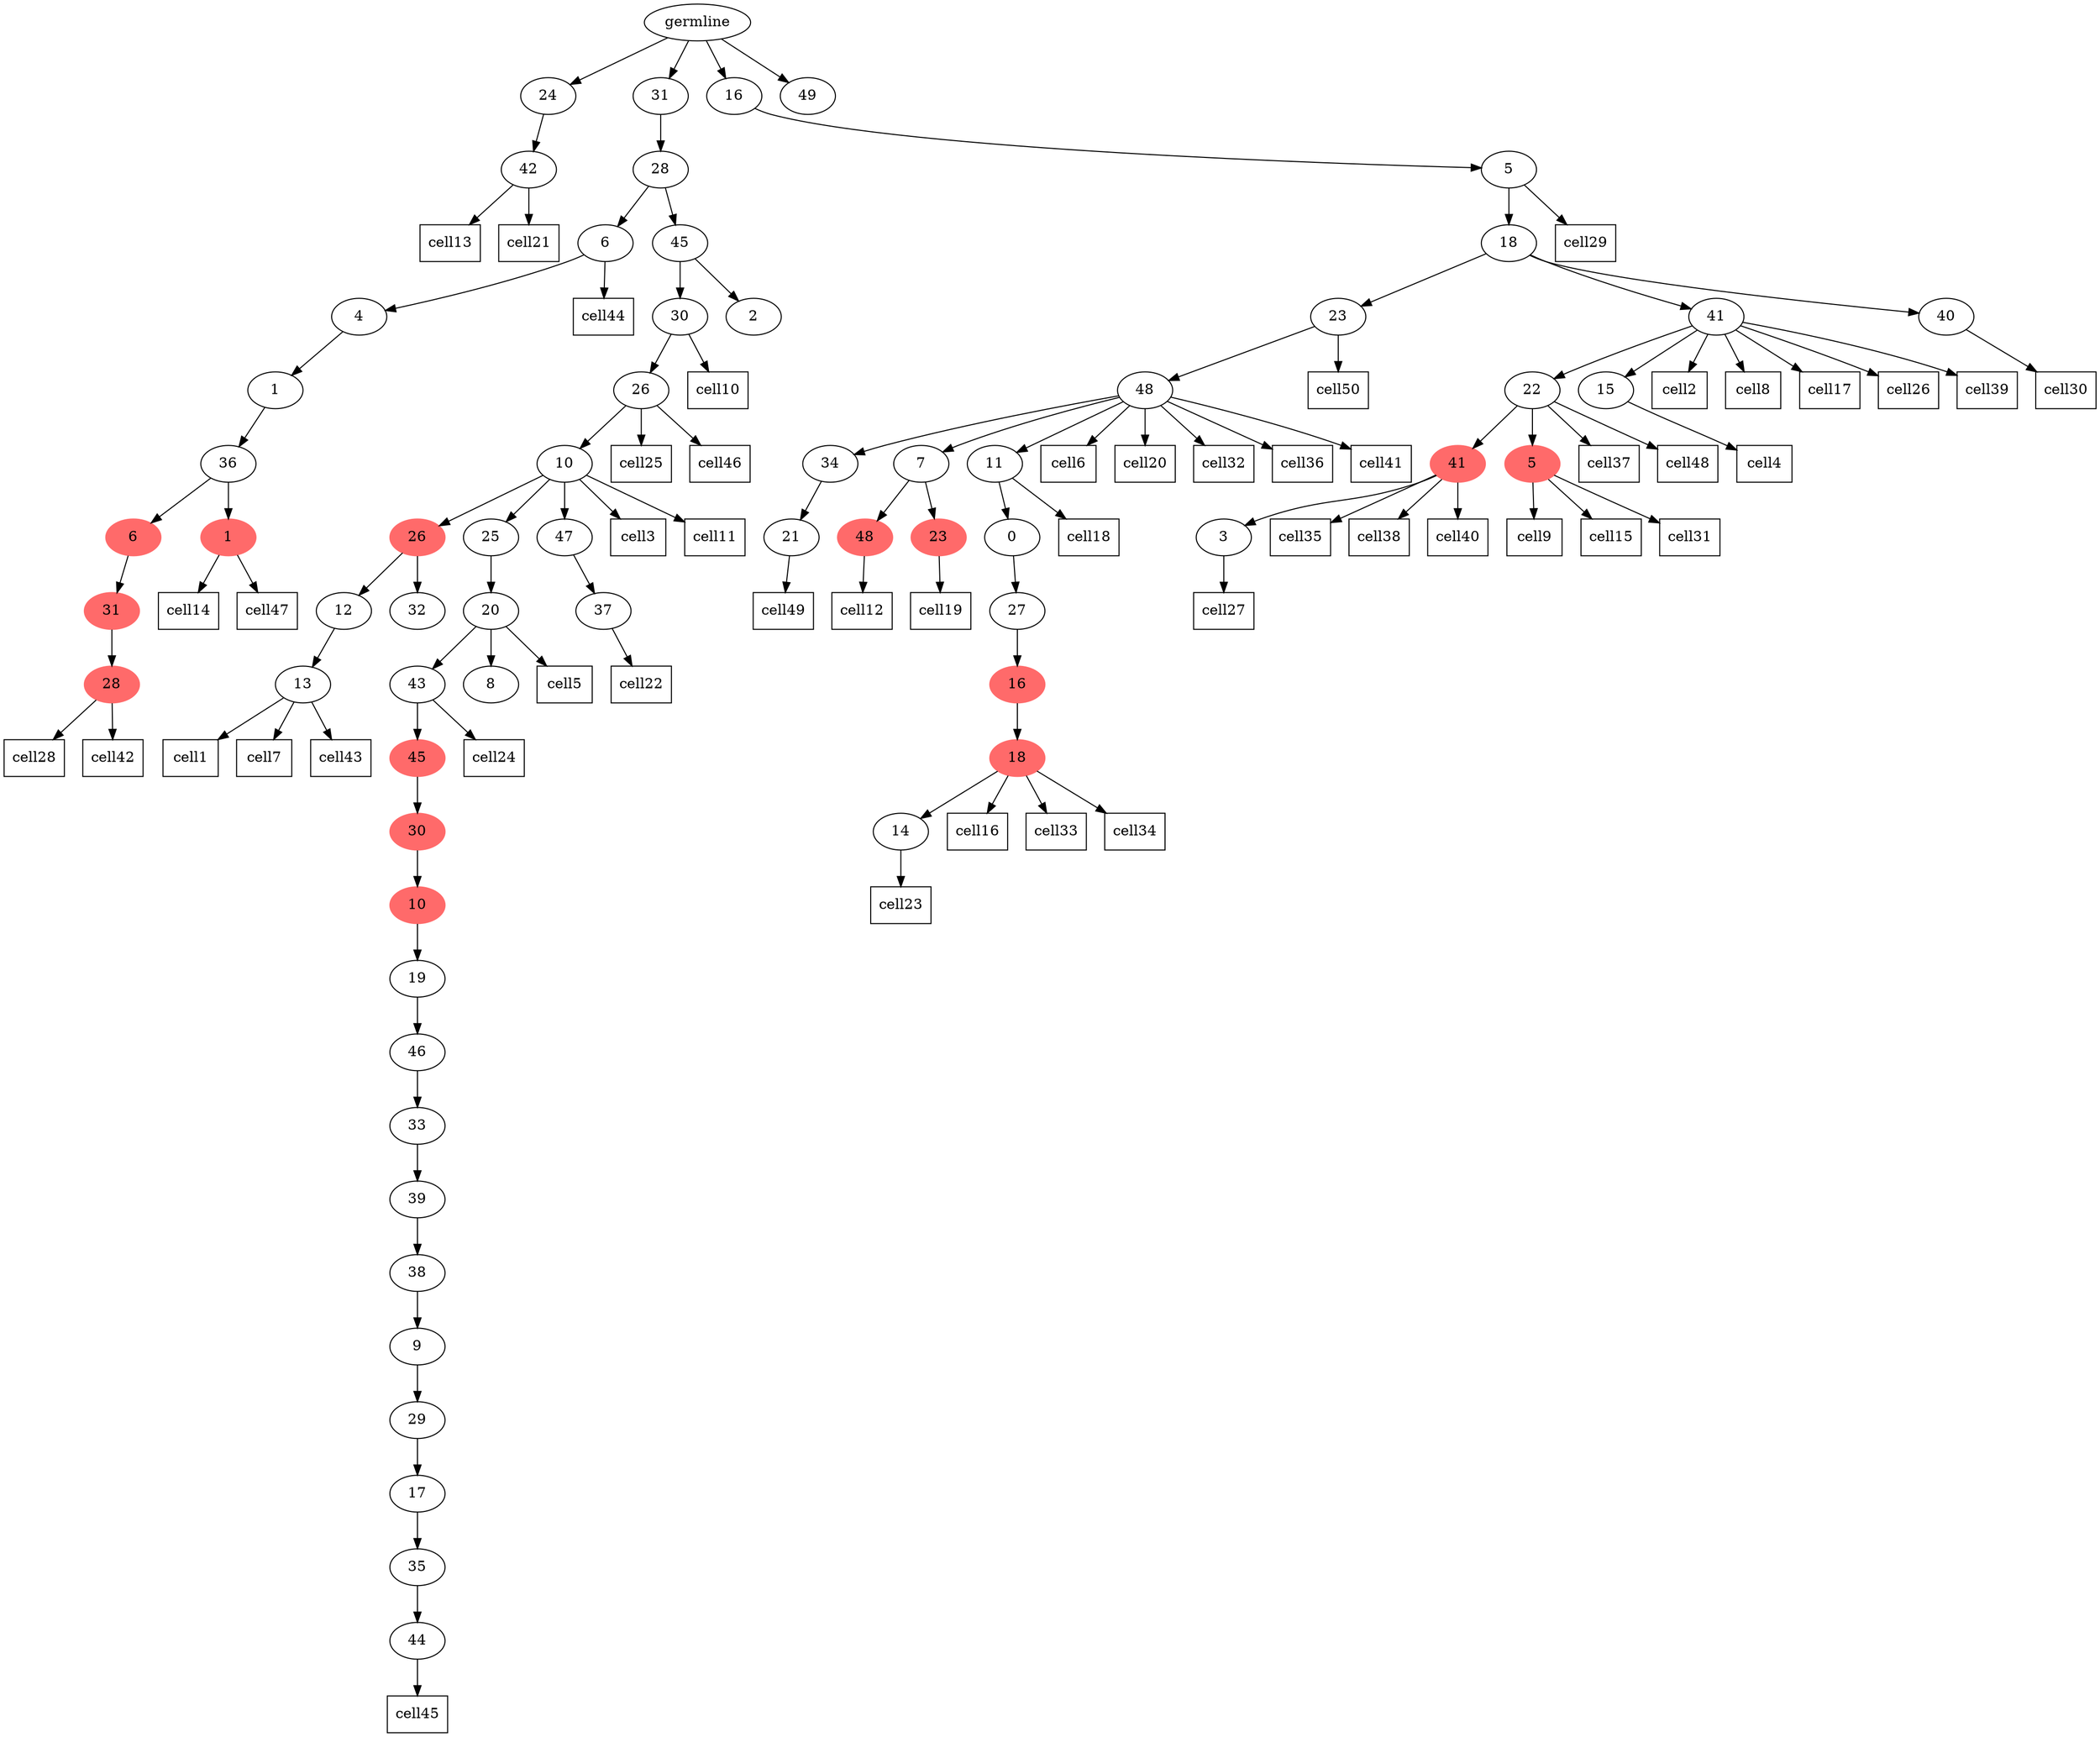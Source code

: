 digraph g {
	"62" -> "63";
	"63" [label="42"];
	"60" -> "61";
	"61" [color=indianred1, style=filled, label="28"];
	"59" -> "60";
	"60" [color=indianred1, style=filled, label="31"];
	"57" -> "58";
	"58" [color=indianred1, style=filled, label="1"];
	"57" -> "59";
	"59" [color=indianred1, style=filled, label="6"];
	"56" -> "57";
	"57" [label="36"];
	"55" -> "56";
	"56" [label="1"];
	"54" -> "55";
	"55" [label="4"];
	"50" -> "51";
	"51" [label="13"];
	"49" -> "50";
	"50" [label="12"];
	"49" -> "52";
	"52" [label="32"];
	"46" -> "47";
	"47" [label="44"];
	"45" -> "46";
	"46" [label="35"];
	"44" -> "45";
	"45" [label="17"];
	"43" -> "44";
	"44" [label="29"];
	"42" -> "43";
	"43" [label="9"];
	"41" -> "42";
	"42" [label="38"];
	"40" -> "41";
	"41" [label="39"];
	"39" -> "40";
	"40" [label="33"];
	"38" -> "39";
	"39" [label="46"];
	"37" -> "38";
	"38" [label="19"];
	"36" -> "37";
	"37" [color=indianred1, style=filled, label="10"];
	"35" -> "36";
	"36" [color=indianred1, style=filled, label="30"];
	"34" -> "35";
	"35" [color=indianred1, style=filled, label="45"];
	"33" -> "34";
	"34" [label="43"];
	"33" -> "48";
	"48" [label="8"];
	"32" -> "33";
	"33" [label="20"];
	"30" -> "31";
	"31" [label="37"];
	"29" -> "30";
	"30" [label="47"];
	"29" -> "32";
	"32" [label="25"];
	"29" -> "49";
	"49" [color=indianred1, style=filled, label="26"];
	"28" -> "29";
	"29" [label="10"];
	"27" -> "28";
	"28" [label="26"];
	"26" -> "27";
	"27" [label="30"];
	"26" -> "53";
	"53" [label="2"];
	"25" -> "26";
	"26" [label="45"];
	"25" -> "54";
	"54" [label="6"];
	"24" -> "25";
	"25" [label="28"];
	"21" -> "22";
	"22" [label="21"];
	"18" -> "19";
	"19" [color=indianred1, style=filled, label="48"];
	"18" -> "20";
	"20" [color=indianred1, style=filled, label="23"];
	"16" -> "17";
	"17" [label="14"];
	"15" -> "16";
	"16" [color=indianred1, style=filled, label="18"];
	"14" -> "15";
	"15" [color=indianred1, style=filled, label="16"];
	"13" -> "14";
	"14" [label="27"];
	"12" -> "13";
	"13" [label="0"];
	"11" -> "12";
	"12" [label="11"];
	"11" -> "18";
	"18" [label="7"];
	"11" -> "21";
	"21" [label="34"];
	"10" -> "11";
	"11" [label="48"];
	"6" -> "7";
	"7" [label="3"];
	"5" -> "6";
	"6" [color=indianred1, style=filled, label="41"];
	"5" -> "8";
	"8" [color=indianred1, style=filled, label="5"];
	"4" -> "5";
	"5" [label="22"];
	"4" -> "9";
	"9" [label="15"];
	"3" -> "4";
	"4" [label="41"];
	"3" -> "10";
	"10" [label="23"];
	"3" -> "23";
	"23" [label="40"];
	"2" -> "3";
	"3" [label="18"];
	"1" -> "2";
	"2" [label="5"];
	"0" -> "1";
	"1" [label="16"];
	"0" -> "24";
	"24" [label="31"];
	"0" -> "62";
	"62" [label="24"];
	"0" -> "64";
	"64" [label="49"];
	"0" [label="germline"];
	"51" -> cell1;
	cell1 [shape=box]
	"4" -> cell2;
	cell2 [shape=box]
	"29" -> cell3;
	cell3 [shape=box]
	"9" -> cell4;
	cell4 [shape=box]
	"33" -> cell5;
	cell5 [shape=box]
	"11" -> cell6;
	cell6 [shape=box]
	"51" -> cell7;
	cell7 [shape=box]
	"4" -> cell8;
	cell8 [shape=box]
	"8" -> cell9;
	cell9 [shape=box]
	"27" -> cell10;
	cell10 [shape=box]
	"29" -> cell11;
	cell11 [shape=box]
	"19" -> cell12;
	cell12 [shape=box]
	"63" -> cell13;
	cell13 [shape=box]
	"58" -> cell14;
	cell14 [shape=box]
	"8" -> cell15;
	cell15 [shape=box]
	"16" -> cell16;
	cell16 [shape=box]
	"4" -> cell17;
	cell17 [shape=box]
	"12" -> cell18;
	cell18 [shape=box]
	"20" -> cell19;
	cell19 [shape=box]
	"11" -> cell20;
	cell20 [shape=box]
	"63" -> cell21;
	cell21 [shape=box]
	"31" -> cell22;
	cell22 [shape=box]
	"17" -> cell23;
	cell23 [shape=box]
	"34" -> cell24;
	cell24 [shape=box]
	"28" -> cell25;
	cell25 [shape=box]
	"4" -> cell26;
	cell26 [shape=box]
	"7" -> cell27;
	cell27 [shape=box]
	"61" -> cell28;
	cell28 [shape=box]
	"2" -> cell29;
	cell29 [shape=box]
	"23" -> cell30;
	cell30 [shape=box]
	"8" -> cell31;
	cell31 [shape=box]
	"11" -> cell32;
	cell32 [shape=box]
	"16" -> cell33;
	cell33 [shape=box]
	"16" -> cell34;
	cell34 [shape=box]
	"6" -> cell35;
	cell35 [shape=box]
	"11" -> cell36;
	cell36 [shape=box]
	"5" -> cell37;
	cell37 [shape=box]
	"6" -> cell38;
	cell38 [shape=box]
	"4" -> cell39;
	cell39 [shape=box]
	"6" -> cell40;
	cell40 [shape=box]
	"11" -> cell41;
	cell41 [shape=box]
	"61" -> cell42;
	cell42 [shape=box]
	"51" -> cell43;
	cell43 [shape=box]
	"54" -> cell44;
	cell44 [shape=box]
	"47" -> cell45;
	cell45 [shape=box]
	"28" -> cell46;
	cell46 [shape=box]
	"58" -> cell47;
	cell47 [shape=box]
	"5" -> cell48;
	cell48 [shape=box]
	"22" -> cell49;
	cell49 [shape=box]
	"10" -> cell50;
	cell50 [shape=box]
}
